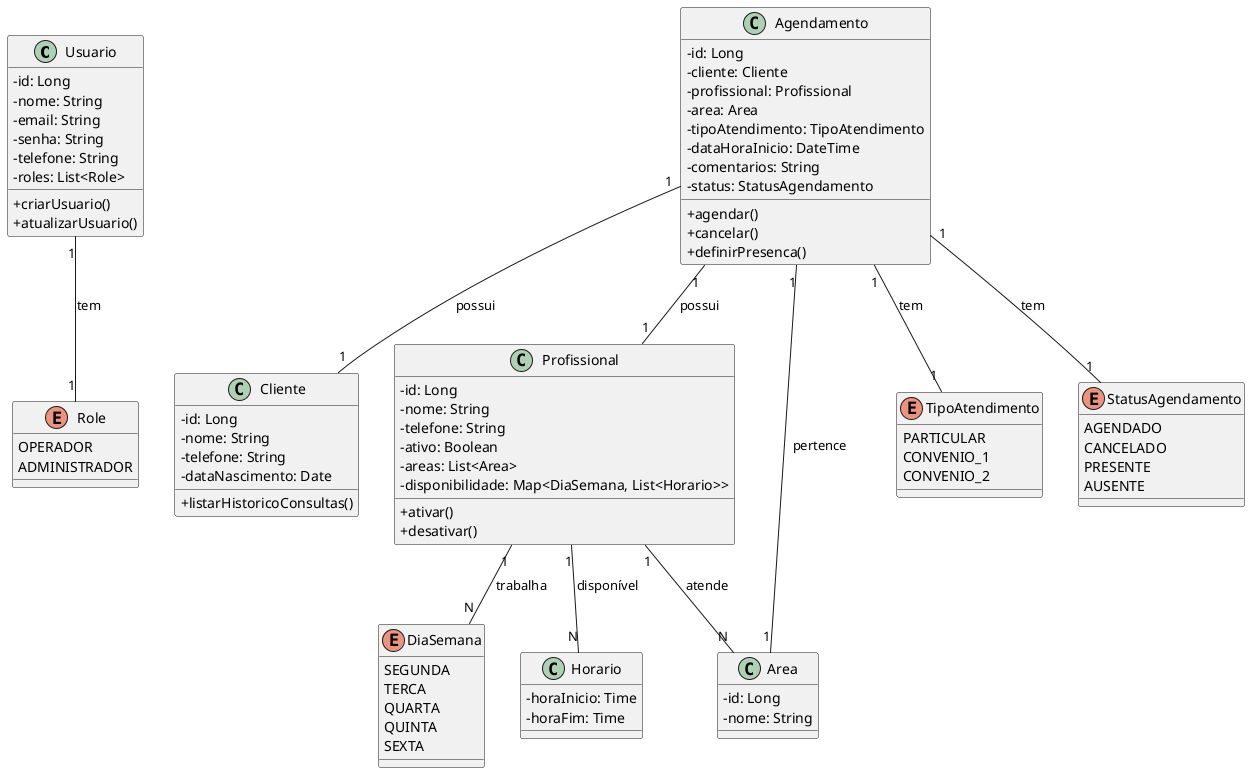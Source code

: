 @startuml
skinparam classAttributeIconSize 0

class Usuario {
  - id: Long
  - nome: String
  - email: String
  - senha: String
  - telefone: String
  - roles: List<Role>
  + criarUsuario()
  + atualizarUsuario()
}

enum Role {
  OPERADOR
  ADMINISTRADOR
}

class Cliente {
  - id: Long
  - nome: String
  - telefone: String
  - dataNascimento: Date
  + listarHistoricoConsultas()
}

class Profissional {
  - id: Long
  - nome: String
  - telefone: String
  - ativo: Boolean
  - areas: List<Area>
  - disponibilidade: Map<DiaSemana, List<Horario>>
  + ativar()
  + desativar()
}

class Area {
  - id: Long
  - nome: String
}

class Agendamento {
  - id: Long
  - cliente: Cliente
  - profissional: Profissional
  - area: Area
  - tipoAtendimento: TipoAtendimento
  - dataHoraInicio: DateTime
  - comentarios: String
  - status: StatusAgendamento
  + agendar()
  + cancelar()
  + definirPresenca()
}

enum TipoAtendimento {
  PARTICULAR
  CONVENIO_1
  CONVENIO_2
}

enum StatusAgendamento {
  AGENDADO
  CANCELADO
  PRESENTE
  AUSENTE
}

enum DiaSemana {
  SEGUNDA
  TERCA
  QUARTA
  QUINTA
  SEXTA
}

class Horario {
  - horaInicio: Time
  - horaFim: Time
}

' Relacionamentos
Usuario "1" -- "1" Role : tem
Agendamento "1" -- "1" Cliente : possui
Agendamento "1" -- "1" Profissional : possui
Agendamento "1" -- "1" Area : pertence
Agendamento "1" -- "1" TipoAtendimento : tem
Agendamento "1" -- "1" StatusAgendamento : tem
Profissional "1" -- "N" Area : atende
Profissional "1" -- "N" Horario : disponível
Profissional "1" -- "N" DiaSemana : trabalha

@enduml